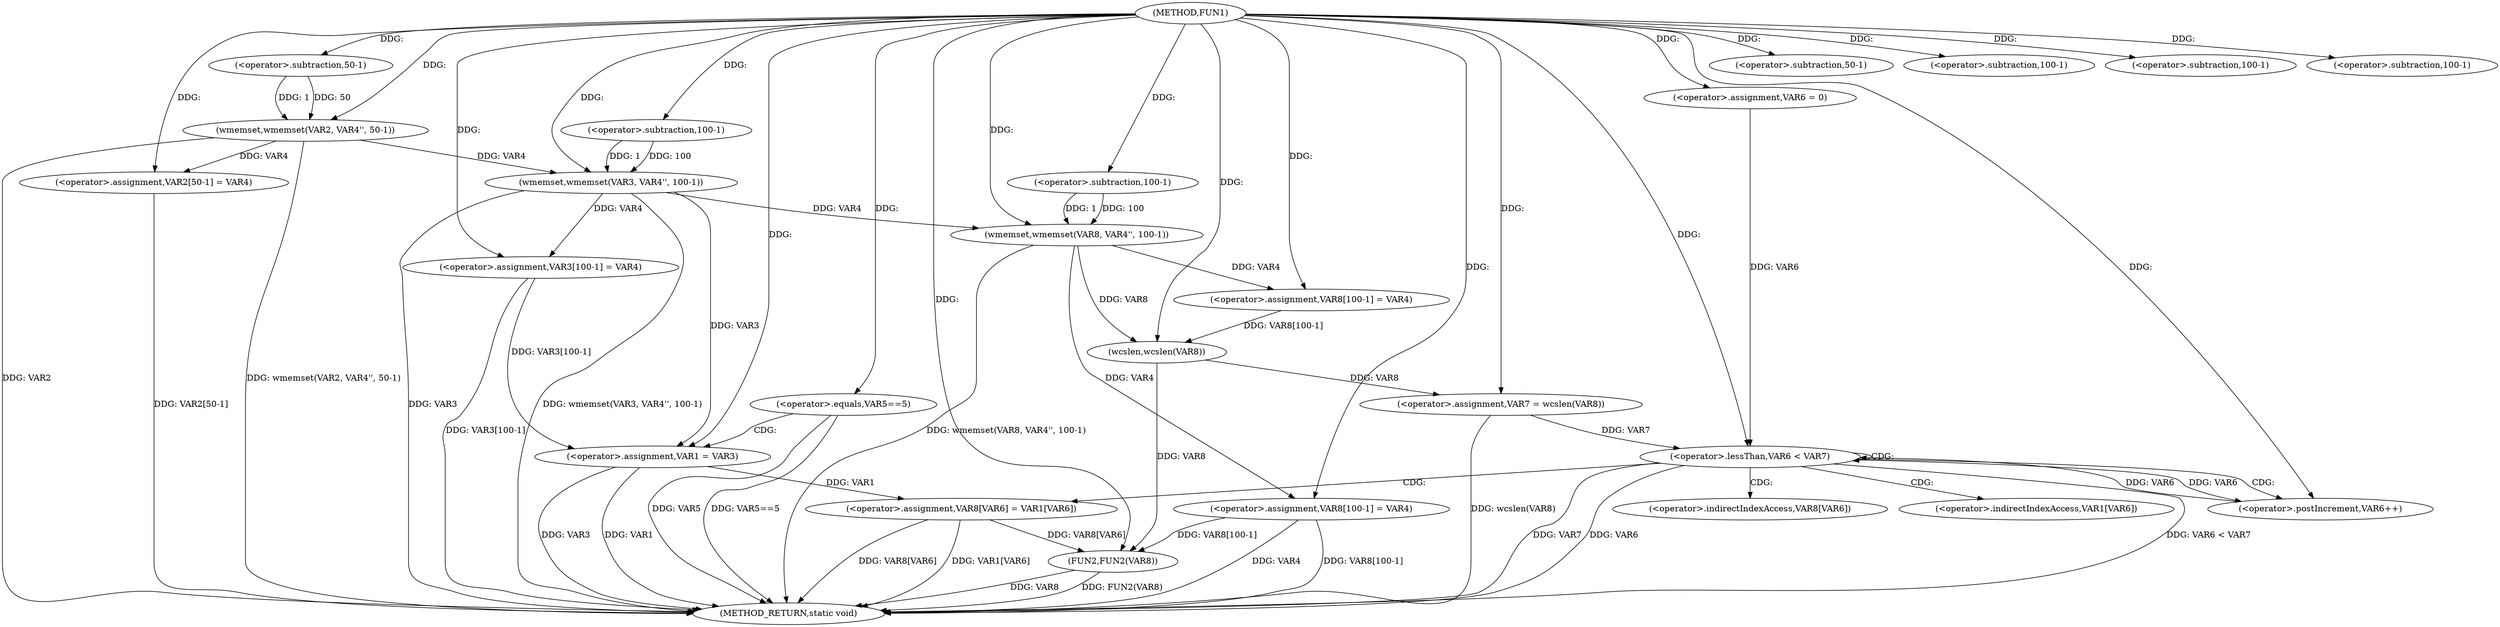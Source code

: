 digraph FUN1 {  
"1000100" [label = "(METHOD,FUN1)" ]
"1000186" [label = "(METHOD_RETURN,static void)" ]
"1000105" [label = "(wmemset,wmemset(VAR2, VAR4'', 50-1))" ]
"1000108" [label = "(<operator>.subtraction,50-1)" ]
"1000111" [label = "(<operator>.assignment,VAR2[50-1] = VAR4)" ]
"1000114" [label = "(<operator>.subtraction,50-1)" ]
"1000118" [label = "(wmemset,wmemset(VAR3, VAR4'', 100-1))" ]
"1000121" [label = "(<operator>.subtraction,100-1)" ]
"1000124" [label = "(<operator>.assignment,VAR3[100-1] = VAR4)" ]
"1000127" [label = "(<operator>.subtraction,100-1)" ]
"1000132" [label = "(<operator>.equals,VAR5==5)" ]
"1000136" [label = "(<operator>.assignment,VAR1 = VAR3)" ]
"1000143" [label = "(wmemset,wmemset(VAR8, VAR4'', 100-1))" ]
"1000146" [label = "(<operator>.subtraction,100-1)" ]
"1000149" [label = "(<operator>.assignment,VAR8[100-1] = VAR4)" ]
"1000152" [label = "(<operator>.subtraction,100-1)" ]
"1000156" [label = "(<operator>.assignment,VAR7 = wcslen(VAR8))" ]
"1000158" [label = "(wcslen,wcslen(VAR8))" ]
"1000161" [label = "(<operator>.assignment,VAR6 = 0)" ]
"1000164" [label = "(<operator>.lessThan,VAR6 < VAR7)" ]
"1000167" [label = "(<operator>.postIncrement,VAR6++)" ]
"1000170" [label = "(<operator>.assignment,VAR8[VAR6] = VAR1[VAR6])" ]
"1000177" [label = "(<operator>.assignment,VAR8[100-1] = VAR4)" ]
"1000180" [label = "(<operator>.subtraction,100-1)" ]
"1000184" [label = "(FUN2,FUN2(VAR8))" ]
"1000171" [label = "(<operator>.indirectIndexAccess,VAR8[VAR6])" ]
"1000174" [label = "(<operator>.indirectIndexAccess,VAR1[VAR6])" ]
  "1000177" -> "1000186"  [ label = "DDG: VAR8[100-1]"] 
  "1000164" -> "1000186"  [ label = "DDG: VAR6 < VAR7"] 
  "1000124" -> "1000186"  [ label = "DDG: VAR3[100-1]"] 
  "1000184" -> "1000186"  [ label = "DDG: VAR8"] 
  "1000105" -> "1000186"  [ label = "DDG: wmemset(VAR2, VAR4'', 50-1)"] 
  "1000132" -> "1000186"  [ label = "DDG: VAR5==5"] 
  "1000118" -> "1000186"  [ label = "DDG: wmemset(VAR3, VAR4'', 100-1)"] 
  "1000118" -> "1000186"  [ label = "DDG: VAR3"] 
  "1000164" -> "1000186"  [ label = "DDG: VAR7"] 
  "1000184" -> "1000186"  [ label = "DDG: FUN2(VAR8)"] 
  "1000156" -> "1000186"  [ label = "DDG: wcslen(VAR8)"] 
  "1000132" -> "1000186"  [ label = "DDG: VAR5"] 
  "1000111" -> "1000186"  [ label = "DDG: VAR2[50-1]"] 
  "1000143" -> "1000186"  [ label = "DDG: wmemset(VAR8, VAR4'', 100-1)"] 
  "1000170" -> "1000186"  [ label = "DDG: VAR8[VAR6]"] 
  "1000136" -> "1000186"  [ label = "DDG: VAR3"] 
  "1000177" -> "1000186"  [ label = "DDG: VAR4"] 
  "1000170" -> "1000186"  [ label = "DDG: VAR1[VAR6]"] 
  "1000136" -> "1000186"  [ label = "DDG: VAR1"] 
  "1000105" -> "1000186"  [ label = "DDG: VAR2"] 
  "1000164" -> "1000186"  [ label = "DDG: VAR6"] 
  "1000100" -> "1000105"  [ label = "DDG: "] 
  "1000108" -> "1000105"  [ label = "DDG: 50"] 
  "1000108" -> "1000105"  [ label = "DDG: 1"] 
  "1000100" -> "1000108"  [ label = "DDG: "] 
  "1000105" -> "1000111"  [ label = "DDG: VAR4"] 
  "1000100" -> "1000111"  [ label = "DDG: "] 
  "1000100" -> "1000114"  [ label = "DDG: "] 
  "1000100" -> "1000118"  [ label = "DDG: "] 
  "1000105" -> "1000118"  [ label = "DDG: VAR4"] 
  "1000121" -> "1000118"  [ label = "DDG: 100"] 
  "1000121" -> "1000118"  [ label = "DDG: 1"] 
  "1000100" -> "1000121"  [ label = "DDG: "] 
  "1000118" -> "1000124"  [ label = "DDG: VAR4"] 
  "1000100" -> "1000124"  [ label = "DDG: "] 
  "1000100" -> "1000127"  [ label = "DDG: "] 
  "1000100" -> "1000132"  [ label = "DDG: "] 
  "1000124" -> "1000136"  [ label = "DDG: VAR3[100-1]"] 
  "1000118" -> "1000136"  [ label = "DDG: VAR3"] 
  "1000100" -> "1000136"  [ label = "DDG: "] 
  "1000100" -> "1000143"  [ label = "DDG: "] 
  "1000118" -> "1000143"  [ label = "DDG: VAR4"] 
  "1000146" -> "1000143"  [ label = "DDG: 100"] 
  "1000146" -> "1000143"  [ label = "DDG: 1"] 
  "1000100" -> "1000146"  [ label = "DDG: "] 
  "1000143" -> "1000149"  [ label = "DDG: VAR4"] 
  "1000100" -> "1000149"  [ label = "DDG: "] 
  "1000100" -> "1000152"  [ label = "DDG: "] 
  "1000158" -> "1000156"  [ label = "DDG: VAR8"] 
  "1000100" -> "1000156"  [ label = "DDG: "] 
  "1000143" -> "1000158"  [ label = "DDG: VAR8"] 
  "1000149" -> "1000158"  [ label = "DDG: VAR8[100-1]"] 
  "1000100" -> "1000158"  [ label = "DDG: "] 
  "1000100" -> "1000161"  [ label = "DDG: "] 
  "1000167" -> "1000164"  [ label = "DDG: VAR6"] 
  "1000161" -> "1000164"  [ label = "DDG: VAR6"] 
  "1000100" -> "1000164"  [ label = "DDG: "] 
  "1000156" -> "1000164"  [ label = "DDG: VAR7"] 
  "1000164" -> "1000167"  [ label = "DDG: VAR6"] 
  "1000100" -> "1000167"  [ label = "DDG: "] 
  "1000136" -> "1000170"  [ label = "DDG: VAR1"] 
  "1000100" -> "1000177"  [ label = "DDG: "] 
  "1000143" -> "1000177"  [ label = "DDG: VAR4"] 
  "1000100" -> "1000180"  [ label = "DDG: "] 
  "1000170" -> "1000184"  [ label = "DDG: VAR8[VAR6]"] 
  "1000177" -> "1000184"  [ label = "DDG: VAR8[100-1]"] 
  "1000158" -> "1000184"  [ label = "DDG: VAR8"] 
  "1000100" -> "1000184"  [ label = "DDG: "] 
  "1000132" -> "1000136"  [ label = "CDG: "] 
  "1000164" -> "1000170"  [ label = "CDG: "] 
  "1000164" -> "1000171"  [ label = "CDG: "] 
  "1000164" -> "1000164"  [ label = "CDG: "] 
  "1000164" -> "1000174"  [ label = "CDG: "] 
  "1000164" -> "1000167"  [ label = "CDG: "] 
}
